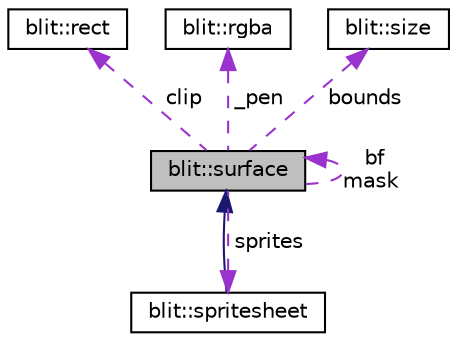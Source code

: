digraph "blit::surface"
{
  edge [fontname="Helvetica",fontsize="10",labelfontname="Helvetica",labelfontsize="10"];
  node [fontname="Helvetica",fontsize="10",shape=record];
  Node2 [label="blit::surface",height=0.2,width=0.4,color="black", fillcolor="grey75", style="filled", fontcolor="black"];
  Node3 -> Node2 [dir="back",color="darkorchid3",fontsize="10",style="dashed",label=" clip" ,fontname="Helvetica"];
  Node3 [label="blit::rect",height=0.2,width=0.4,color="black", fillcolor="white", style="filled",URL="$structblit_1_1rect.html"];
  Node2 -> Node2 [dir="back",color="darkorchid3",fontsize="10",style="dashed",label=" bf\nmask" ,fontname="Helvetica"];
  Node4 -> Node2 [dir="back",color="darkorchid3",fontsize="10",style="dashed",label=" sprites" ,fontname="Helvetica"];
  Node4 [label="blit::spritesheet",height=0.2,width=0.4,color="black", fillcolor="white", style="filled",URL="$structblit_1_1spritesheet.html"];
  Node2 -> Node4 [dir="back",color="midnightblue",fontsize="10",style="solid",fontname="Helvetica"];
  Node5 -> Node2 [dir="back",color="darkorchid3",fontsize="10",style="dashed",label=" _pen" ,fontname="Helvetica"];
  Node5 [label="blit::rgba",height=0.2,width=0.4,color="black", fillcolor="white", style="filled",URL="$structblit_1_1rgba.html"];
  Node6 -> Node2 [dir="back",color="darkorchid3",fontsize="10",style="dashed",label=" bounds" ,fontname="Helvetica"];
  Node6 [label="blit::size",height=0.2,width=0.4,color="black", fillcolor="white", style="filled",URL="$structblit_1_1size.html"];
}
